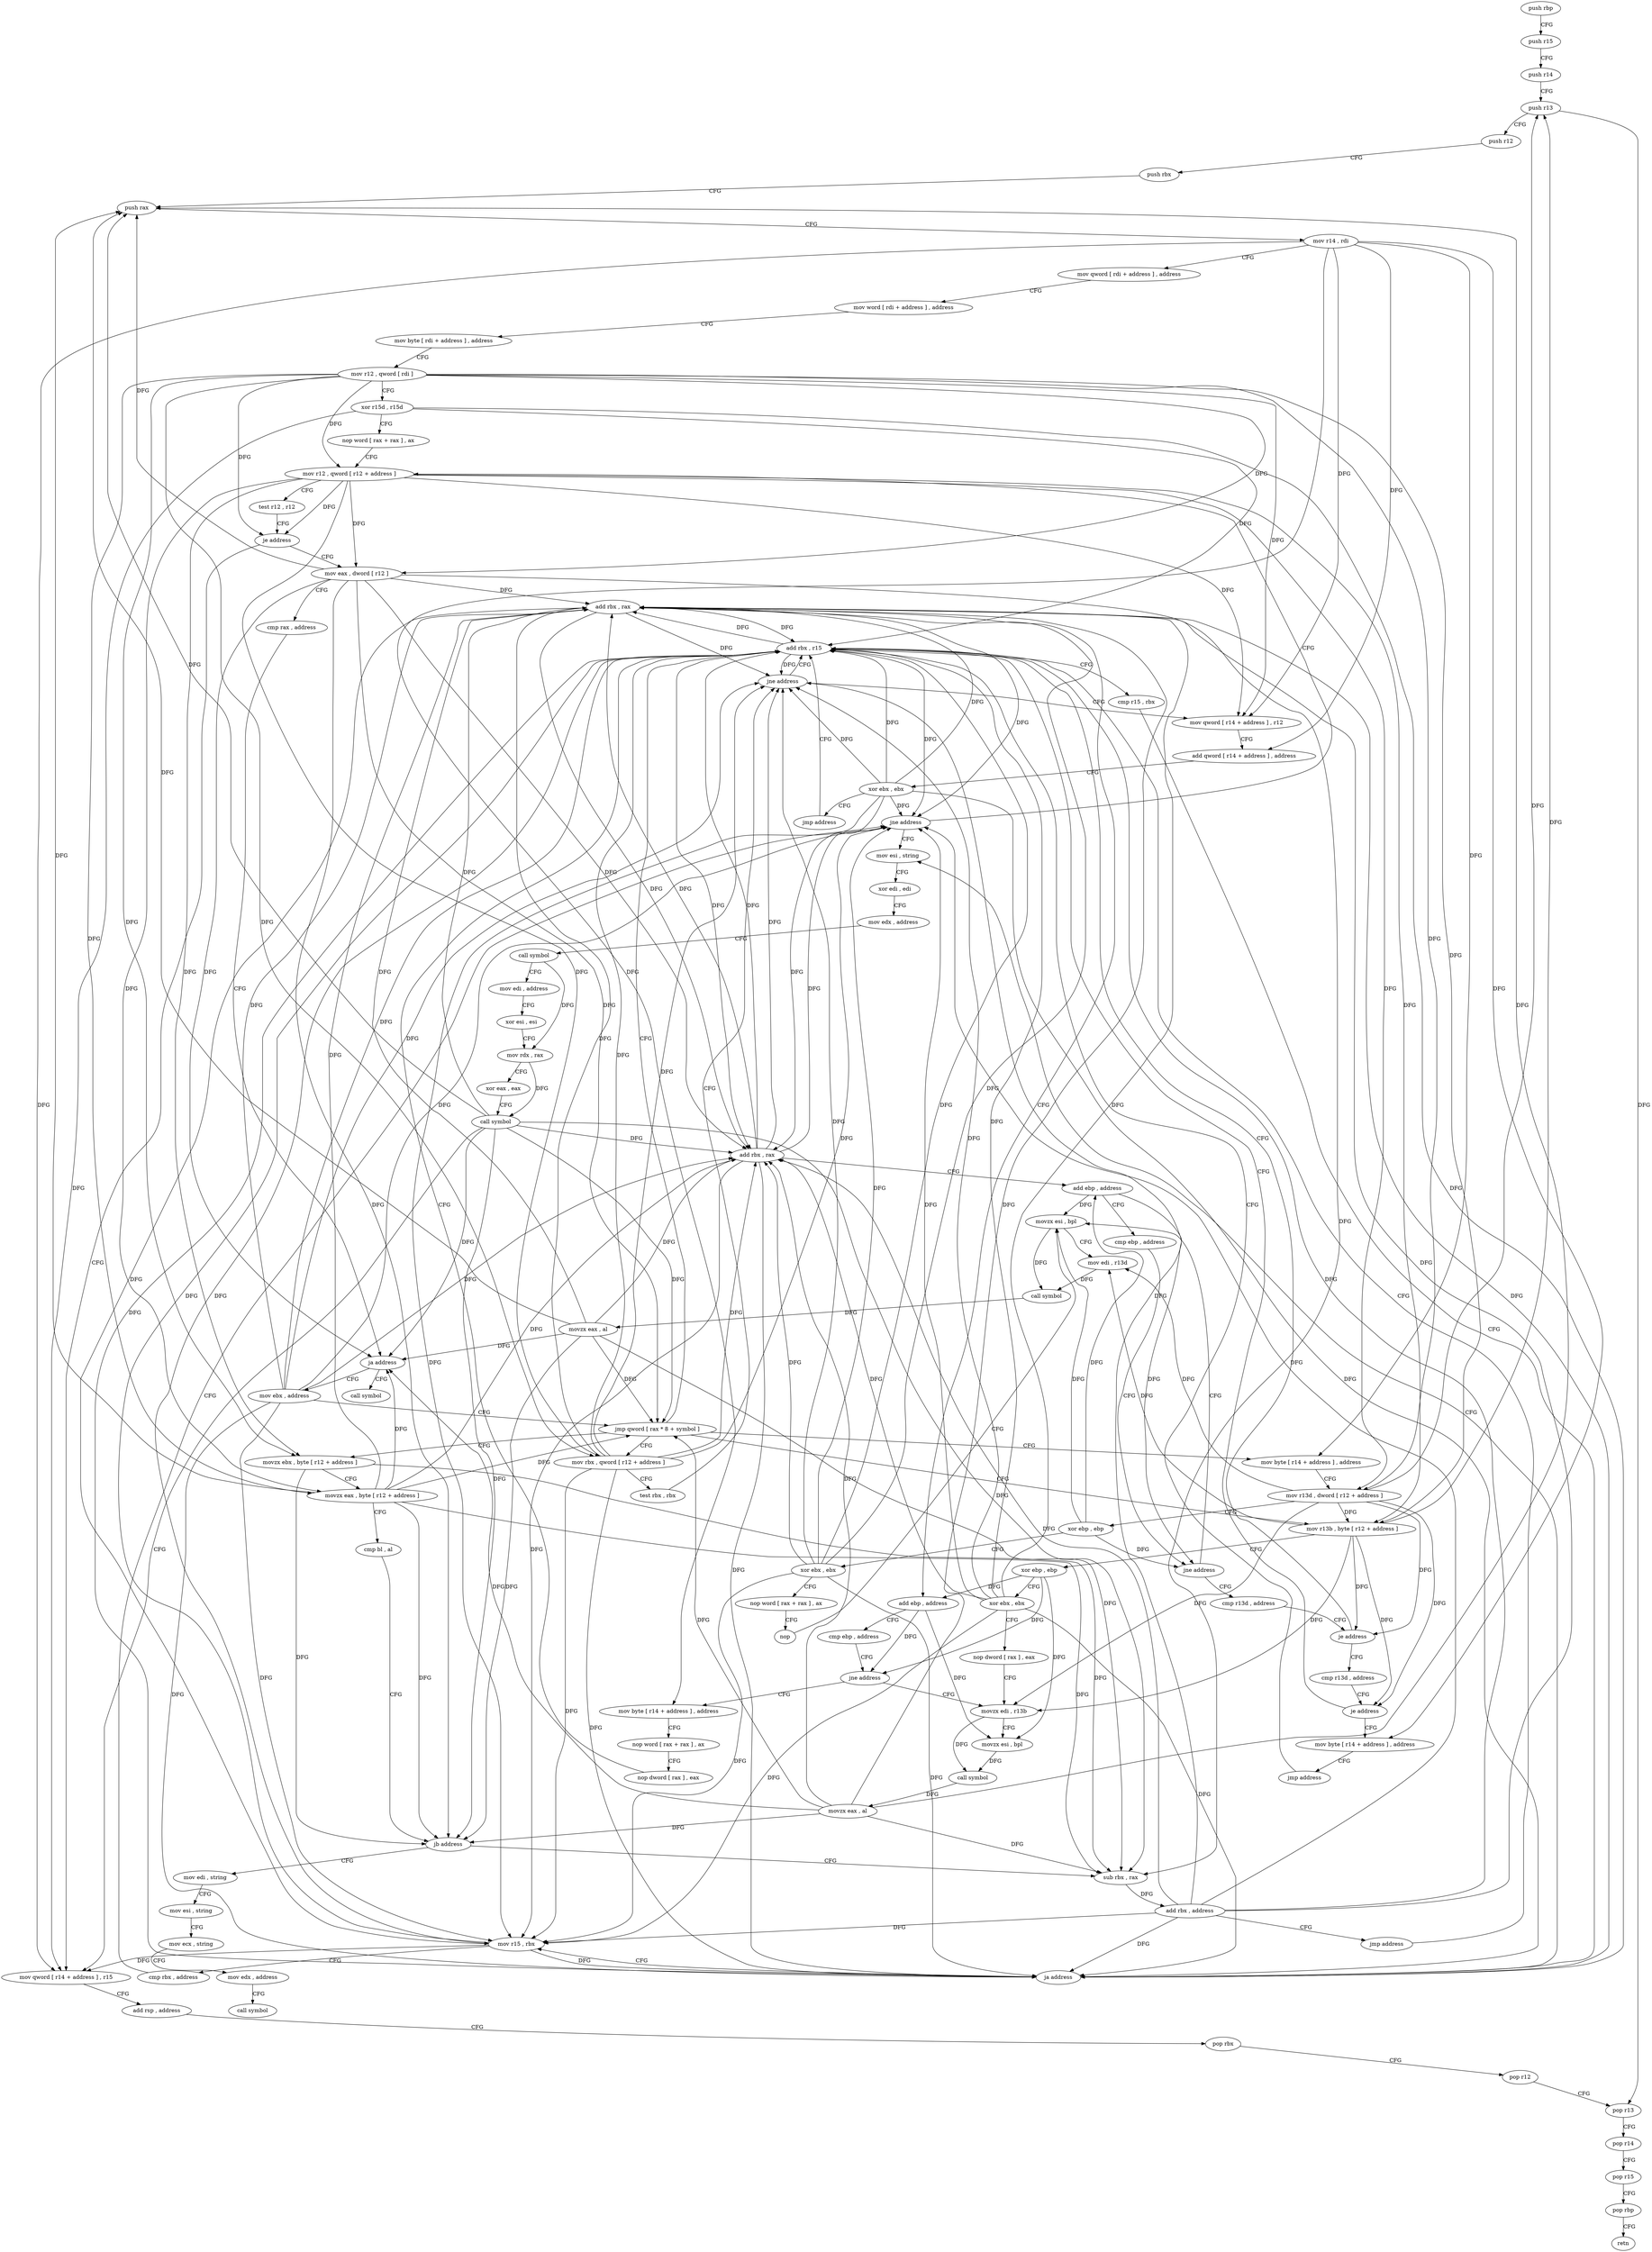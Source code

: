 digraph "func" {
"4208240" [label = "push rbp" ]
"4208241" [label = "push r15" ]
"4208243" [label = "push r14" ]
"4208245" [label = "push r13" ]
"4208247" [label = "push r12" ]
"4208249" [label = "push rbx" ]
"4208250" [label = "push rax" ]
"4208251" [label = "mov r14 , rdi" ]
"4208254" [label = "mov qword [ rdi + address ] , address" ]
"4208262" [label = "mov word [ rdi + address ] , address" ]
"4208268" [label = "mov byte [ rdi + address ] , address" ]
"4208272" [label = "mov r12 , qword [ rdi ]" ]
"4208275" [label = "xor r15d , r15d" ]
"4208278" [label = "nop word [ rax + rax ] , ax" ]
"4208288" [label = "mov r12 , qword [ r12 + address ]" ]
"4208583" [label = "mov qword [ r14 + address ] , r15" ]
"4208587" [label = "add rsp , address" ]
"4208591" [label = "pop rbx" ]
"4208592" [label = "pop r12" ]
"4208594" [label = "pop r13" ]
"4208596" [label = "pop r14" ]
"4208598" [label = "pop r15" ]
"4208600" [label = "pop rbp" ]
"4208601" [label = "retn" ]
"4208302" [label = "mov eax , dword [ r12 ]" ]
"4208306" [label = "cmp rax , address" ]
"4208310" [label = "ja address" ]
"4208602" [label = "call symbol" ]
"4208316" [label = "mov ebx , address" ]
"4208321" [label = "jmp qword [ rax * 8 + symbol ]" ]
"4208328" [label = "movzx ebx , byte [ r12 + address ]" ]
"4208360" [label = "mov rbx , qword [ r12 + address ]" ]
"4208390" [label = "mov byte [ r14 + address ] , address" ]
"4208464" [label = "mov r13b , byte [ r12 + address ]" ]
"4208528" [label = "add rbx , r15" ]
"4208334" [label = "movzx eax , byte [ r12 + address ]" ]
"4208340" [label = "cmp bl , al" ]
"4208342" [label = "jb address" ]
"4208607" [label = "mov edi , string" ]
"4208348" [label = "sub rbx , rax" ]
"4208365" [label = "test rbx , rbx" ]
"4208368" [label = "jne address" ]
"4208374" [label = "mov qword [ r14 + address ] , r12" ]
"4208395" [label = "mov r13d , dword [ r12 + address ]" ]
"4208400" [label = "xor ebp , ebp" ]
"4208402" [label = "xor ebx , ebx" ]
"4208404" [label = "nop word [ rax + rax ] , ax" ]
"4208414" [label = "nop" ]
"4208416" [label = "movzx esi , bpl" ]
"4208469" [label = "xor ebp , ebp" ]
"4208471" [label = "xor ebx , ebx" ]
"4208473" [label = "nop dword [ rax ] , eax" ]
"4208480" [label = "movzx edi , r13b" ]
"4208531" [label = "cmp r15 , rbx" ]
"4208534" [label = "ja address" ]
"4208549" [label = "mov esi , string" ]
"4208536" [label = "mov r15 , rbx" ]
"4208612" [label = "mov esi , string" ]
"4208617" [label = "mov ecx , string" ]
"4208622" [label = "mov edx , address" ]
"4208627" [label = "call symbol" ]
"4208351" [label = "add rbx , address" ]
"4208355" [label = "jmp address" ]
"4208378" [label = "add qword [ r14 + address ] , address" ]
"4208383" [label = "xor ebx , ebx" ]
"4208385" [label = "jmp address" ]
"4208420" [label = "mov edi , r13d" ]
"4208423" [label = "call symbol" ]
"4208428" [label = "movzx eax , al" ]
"4208431" [label = "add rbx , rax" ]
"4208434" [label = "add ebp , address" ]
"4208437" [label = "cmp ebp , address" ]
"4208443" [label = "jne address" ]
"4208445" [label = "cmp r13d , address" ]
"4208449" [label = "je address" ]
"4208451" [label = "cmp r13d , address" ]
"4208484" [label = "movzx esi , bpl" ]
"4208488" [label = "call symbol" ]
"4208493" [label = "movzx eax , al" ]
"4208496" [label = "add rbx , rax" ]
"4208499" [label = "add ebp , address" ]
"4208502" [label = "cmp ebp , address" ]
"4208508" [label = "jne address" ]
"4208510" [label = "mov byte [ r14 + address ] , address" ]
"4208515" [label = "nop word [ rax + rax ] , ax" ]
"4208525" [label = "nop dword [ rax ] , eax" ]
"4208554" [label = "xor edi , edi" ]
"4208556" [label = "mov edx , address" ]
"4208561" [label = "call symbol" ]
"4208566" [label = "mov edi , address" ]
"4208571" [label = "xor esi , esi" ]
"4208573" [label = "mov rdx , rax" ]
"4208576" [label = "xor eax , eax" ]
"4208578" [label = "call symbol" ]
"4208539" [label = "cmp rbx , address" ]
"4208543" [label = "jne address" ]
"4208455" [label = "je address" ]
"4208457" [label = "mov byte [ r14 + address ] , address" ]
"4208293" [label = "test r12 , r12" ]
"4208296" [label = "je address" ]
"4208462" [label = "jmp address" ]
"4208240" -> "4208241" [ label = "CFG" ]
"4208241" -> "4208243" [ label = "CFG" ]
"4208243" -> "4208245" [ label = "CFG" ]
"4208245" -> "4208247" [ label = "CFG" ]
"4208245" -> "4208594" [ label = "DFG" ]
"4208247" -> "4208249" [ label = "CFG" ]
"4208249" -> "4208250" [ label = "CFG" ]
"4208250" -> "4208251" [ label = "CFG" ]
"4208251" -> "4208254" [ label = "CFG" ]
"4208251" -> "4208583" [ label = "DFG" ]
"4208251" -> "4208390" [ label = "DFG" ]
"4208251" -> "4208374" [ label = "DFG" ]
"4208251" -> "4208378" [ label = "DFG" ]
"4208251" -> "4208510" [ label = "DFG" ]
"4208251" -> "4208457" [ label = "DFG" ]
"4208254" -> "4208262" [ label = "CFG" ]
"4208262" -> "4208268" [ label = "CFG" ]
"4208268" -> "4208272" [ label = "CFG" ]
"4208272" -> "4208275" [ label = "CFG" ]
"4208272" -> "4208288" [ label = "DFG" ]
"4208272" -> "4208296" [ label = "DFG" ]
"4208272" -> "4208302" [ label = "DFG" ]
"4208272" -> "4208328" [ label = "DFG" ]
"4208272" -> "4208334" [ label = "DFG" ]
"4208272" -> "4208360" [ label = "DFG" ]
"4208272" -> "4208395" [ label = "DFG" ]
"4208272" -> "4208464" [ label = "DFG" ]
"4208272" -> "4208374" [ label = "DFG" ]
"4208275" -> "4208278" [ label = "CFG" ]
"4208275" -> "4208583" [ label = "DFG" ]
"4208275" -> "4208528" [ label = "DFG" ]
"4208275" -> "4208534" [ label = "DFG" ]
"4208278" -> "4208288" [ label = "CFG" ]
"4208288" -> "4208293" [ label = "CFG" ]
"4208288" -> "4208296" [ label = "DFG" ]
"4208288" -> "4208302" [ label = "DFG" ]
"4208288" -> "4208328" [ label = "DFG" ]
"4208288" -> "4208334" [ label = "DFG" ]
"4208288" -> "4208360" [ label = "DFG" ]
"4208288" -> "4208395" [ label = "DFG" ]
"4208288" -> "4208464" [ label = "DFG" ]
"4208288" -> "4208374" [ label = "DFG" ]
"4208583" -> "4208587" [ label = "CFG" ]
"4208587" -> "4208591" [ label = "CFG" ]
"4208591" -> "4208592" [ label = "CFG" ]
"4208592" -> "4208594" [ label = "CFG" ]
"4208594" -> "4208596" [ label = "CFG" ]
"4208596" -> "4208598" [ label = "CFG" ]
"4208598" -> "4208600" [ label = "CFG" ]
"4208600" -> "4208601" [ label = "CFG" ]
"4208302" -> "4208306" [ label = "CFG" ]
"4208302" -> "4208250" [ label = "DFG" ]
"4208302" -> "4208310" [ label = "DFG" ]
"4208302" -> "4208321" [ label = "DFG" ]
"4208302" -> "4208342" [ label = "DFG" ]
"4208302" -> "4208348" [ label = "DFG" ]
"4208302" -> "4208431" [ label = "DFG" ]
"4208302" -> "4208496" [ label = "DFG" ]
"4208306" -> "4208310" [ label = "CFG" ]
"4208310" -> "4208602" [ label = "CFG" ]
"4208310" -> "4208316" [ label = "CFG" ]
"4208316" -> "4208321" [ label = "CFG" ]
"4208316" -> "4208368" [ label = "DFG" ]
"4208316" -> "4208528" [ label = "DFG" ]
"4208316" -> "4208534" [ label = "DFG" ]
"4208316" -> "4208431" [ label = "DFG" ]
"4208316" -> "4208496" [ label = "DFG" ]
"4208316" -> "4208536" [ label = "DFG" ]
"4208316" -> "4208543" [ label = "DFG" ]
"4208321" -> "4208328" [ label = "CFG" ]
"4208321" -> "4208360" [ label = "CFG" ]
"4208321" -> "4208390" [ label = "CFG" ]
"4208321" -> "4208464" [ label = "CFG" ]
"4208321" -> "4208528" [ label = "CFG" ]
"4208328" -> "4208334" [ label = "CFG" ]
"4208328" -> "4208342" [ label = "DFG" ]
"4208328" -> "4208348" [ label = "DFG" ]
"4208360" -> "4208365" [ label = "CFG" ]
"4208360" -> "4208368" [ label = "DFG" ]
"4208360" -> "4208528" [ label = "DFG" ]
"4208360" -> "4208534" [ label = "DFG" ]
"4208360" -> "4208431" [ label = "DFG" ]
"4208360" -> "4208496" [ label = "DFG" ]
"4208360" -> "4208536" [ label = "DFG" ]
"4208360" -> "4208543" [ label = "DFG" ]
"4208390" -> "4208395" [ label = "CFG" ]
"4208464" -> "4208469" [ label = "CFG" ]
"4208464" -> "4208245" [ label = "DFG" ]
"4208464" -> "4208420" [ label = "DFG" ]
"4208464" -> "4208480" [ label = "DFG" ]
"4208464" -> "4208449" [ label = "DFG" ]
"4208464" -> "4208455" [ label = "DFG" ]
"4208528" -> "4208531" [ label = "CFG" ]
"4208528" -> "4208368" [ label = "DFG" ]
"4208528" -> "4208534" [ label = "DFG" ]
"4208528" -> "4208431" [ label = "DFG" ]
"4208528" -> "4208496" [ label = "DFG" ]
"4208528" -> "4208536" [ label = "DFG" ]
"4208528" -> "4208543" [ label = "DFG" ]
"4208334" -> "4208340" [ label = "CFG" ]
"4208334" -> "4208250" [ label = "DFG" ]
"4208334" -> "4208310" [ label = "DFG" ]
"4208334" -> "4208321" [ label = "DFG" ]
"4208334" -> "4208342" [ label = "DFG" ]
"4208334" -> "4208348" [ label = "DFG" ]
"4208334" -> "4208431" [ label = "DFG" ]
"4208334" -> "4208496" [ label = "DFG" ]
"4208340" -> "4208342" [ label = "CFG" ]
"4208342" -> "4208607" [ label = "CFG" ]
"4208342" -> "4208348" [ label = "CFG" ]
"4208607" -> "4208612" [ label = "CFG" ]
"4208348" -> "4208351" [ label = "DFG" ]
"4208365" -> "4208368" [ label = "CFG" ]
"4208368" -> "4208528" [ label = "CFG" ]
"4208368" -> "4208374" [ label = "CFG" ]
"4208374" -> "4208378" [ label = "CFG" ]
"4208395" -> "4208400" [ label = "CFG" ]
"4208395" -> "4208245" [ label = "DFG" ]
"4208395" -> "4208464" [ label = "DFG" ]
"4208395" -> "4208420" [ label = "DFG" ]
"4208395" -> "4208480" [ label = "DFG" ]
"4208395" -> "4208449" [ label = "DFG" ]
"4208395" -> "4208455" [ label = "DFG" ]
"4208400" -> "4208402" [ label = "CFG" ]
"4208400" -> "4208416" [ label = "DFG" ]
"4208400" -> "4208434" [ label = "DFG" ]
"4208400" -> "4208443" [ label = "DFG" ]
"4208402" -> "4208404" [ label = "CFG" ]
"4208402" -> "4208368" [ label = "DFG" ]
"4208402" -> "4208528" [ label = "DFG" ]
"4208402" -> "4208534" [ label = "DFG" ]
"4208402" -> "4208431" [ label = "DFG" ]
"4208402" -> "4208496" [ label = "DFG" ]
"4208402" -> "4208536" [ label = "DFG" ]
"4208402" -> "4208543" [ label = "DFG" ]
"4208404" -> "4208414" [ label = "CFG" ]
"4208414" -> "4208416" [ label = "CFG" ]
"4208416" -> "4208420" [ label = "CFG" ]
"4208416" -> "4208423" [ label = "DFG" ]
"4208469" -> "4208471" [ label = "CFG" ]
"4208469" -> "4208484" [ label = "DFG" ]
"4208469" -> "4208499" [ label = "DFG" ]
"4208469" -> "4208508" [ label = "DFG" ]
"4208471" -> "4208473" [ label = "CFG" ]
"4208471" -> "4208368" [ label = "DFG" ]
"4208471" -> "4208528" [ label = "DFG" ]
"4208471" -> "4208534" [ label = "DFG" ]
"4208471" -> "4208431" [ label = "DFG" ]
"4208471" -> "4208496" [ label = "DFG" ]
"4208471" -> "4208536" [ label = "DFG" ]
"4208471" -> "4208543" [ label = "DFG" ]
"4208473" -> "4208480" [ label = "CFG" ]
"4208480" -> "4208484" [ label = "CFG" ]
"4208480" -> "4208488" [ label = "DFG" ]
"4208531" -> "4208534" [ label = "CFG" ]
"4208534" -> "4208549" [ label = "CFG" ]
"4208534" -> "4208536" [ label = "CFG" ]
"4208549" -> "4208554" [ label = "CFG" ]
"4208536" -> "4208539" [ label = "CFG" ]
"4208536" -> "4208583" [ label = "DFG" ]
"4208536" -> "4208528" [ label = "DFG" ]
"4208536" -> "4208534" [ label = "DFG" ]
"4208612" -> "4208617" [ label = "CFG" ]
"4208617" -> "4208622" [ label = "CFG" ]
"4208622" -> "4208627" [ label = "CFG" ]
"4208351" -> "4208355" [ label = "CFG" ]
"4208351" -> "4208368" [ label = "DFG" ]
"4208351" -> "4208534" [ label = "DFG" ]
"4208351" -> "4208528" [ label = "DFG" ]
"4208351" -> "4208431" [ label = "DFG" ]
"4208351" -> "4208496" [ label = "DFG" ]
"4208351" -> "4208536" [ label = "DFG" ]
"4208351" -> "4208543" [ label = "DFG" ]
"4208355" -> "4208528" [ label = "CFG" ]
"4208378" -> "4208383" [ label = "CFG" ]
"4208383" -> "4208385" [ label = "CFG" ]
"4208383" -> "4208368" [ label = "DFG" ]
"4208383" -> "4208534" [ label = "DFG" ]
"4208383" -> "4208528" [ label = "DFG" ]
"4208383" -> "4208431" [ label = "DFG" ]
"4208383" -> "4208496" [ label = "DFG" ]
"4208383" -> "4208536" [ label = "DFG" ]
"4208383" -> "4208543" [ label = "DFG" ]
"4208385" -> "4208528" [ label = "CFG" ]
"4208420" -> "4208423" [ label = "DFG" ]
"4208423" -> "4208428" [ label = "DFG" ]
"4208428" -> "4208431" [ label = "DFG" ]
"4208428" -> "4208250" [ label = "DFG" ]
"4208428" -> "4208310" [ label = "DFG" ]
"4208428" -> "4208321" [ label = "DFG" ]
"4208428" -> "4208342" [ label = "DFG" ]
"4208428" -> "4208348" [ label = "DFG" ]
"4208428" -> "4208496" [ label = "DFG" ]
"4208431" -> "4208434" [ label = "CFG" ]
"4208431" -> "4208368" [ label = "DFG" ]
"4208431" -> "4208534" [ label = "DFG" ]
"4208431" -> "4208528" [ label = "DFG" ]
"4208431" -> "4208496" [ label = "DFG" ]
"4208431" -> "4208536" [ label = "DFG" ]
"4208431" -> "4208543" [ label = "DFG" ]
"4208434" -> "4208437" [ label = "CFG" ]
"4208434" -> "4208416" [ label = "DFG" ]
"4208434" -> "4208443" [ label = "DFG" ]
"4208437" -> "4208443" [ label = "CFG" ]
"4208443" -> "4208416" [ label = "CFG" ]
"4208443" -> "4208445" [ label = "CFG" ]
"4208445" -> "4208449" [ label = "CFG" ]
"4208449" -> "4208528" [ label = "CFG" ]
"4208449" -> "4208451" [ label = "CFG" ]
"4208451" -> "4208455" [ label = "CFG" ]
"4208484" -> "4208488" [ label = "DFG" ]
"4208488" -> "4208493" [ label = "DFG" ]
"4208493" -> "4208496" [ label = "DFG" ]
"4208493" -> "4208250" [ label = "DFG" ]
"4208493" -> "4208310" [ label = "DFG" ]
"4208493" -> "4208321" [ label = "DFG" ]
"4208493" -> "4208342" [ label = "DFG" ]
"4208493" -> "4208348" [ label = "DFG" ]
"4208493" -> "4208431" [ label = "DFG" ]
"4208496" -> "4208499" [ label = "CFG" ]
"4208496" -> "4208368" [ label = "DFG" ]
"4208496" -> "4208534" [ label = "DFG" ]
"4208496" -> "4208528" [ label = "DFG" ]
"4208496" -> "4208431" [ label = "DFG" ]
"4208496" -> "4208536" [ label = "DFG" ]
"4208496" -> "4208543" [ label = "DFG" ]
"4208499" -> "4208502" [ label = "CFG" ]
"4208499" -> "4208484" [ label = "DFG" ]
"4208499" -> "4208508" [ label = "DFG" ]
"4208502" -> "4208508" [ label = "CFG" ]
"4208508" -> "4208480" [ label = "CFG" ]
"4208508" -> "4208510" [ label = "CFG" ]
"4208510" -> "4208515" [ label = "CFG" ]
"4208515" -> "4208525" [ label = "CFG" ]
"4208525" -> "4208528" [ label = "CFG" ]
"4208554" -> "4208556" [ label = "CFG" ]
"4208556" -> "4208561" [ label = "CFG" ]
"4208561" -> "4208566" [ label = "CFG" ]
"4208561" -> "4208573" [ label = "DFG" ]
"4208566" -> "4208571" [ label = "CFG" ]
"4208571" -> "4208573" [ label = "CFG" ]
"4208573" -> "4208576" [ label = "CFG" ]
"4208573" -> "4208578" [ label = "DFG" ]
"4208576" -> "4208578" [ label = "CFG" ]
"4208578" -> "4208583" [ label = "CFG" ]
"4208578" -> "4208250" [ label = "DFG" ]
"4208578" -> "4208310" [ label = "DFG" ]
"4208578" -> "4208321" [ label = "DFG" ]
"4208578" -> "4208342" [ label = "DFG" ]
"4208578" -> "4208348" [ label = "DFG" ]
"4208578" -> "4208431" [ label = "DFG" ]
"4208578" -> "4208496" [ label = "DFG" ]
"4208539" -> "4208543" [ label = "CFG" ]
"4208543" -> "4208288" [ label = "CFG" ]
"4208543" -> "4208549" [ label = "CFG" ]
"4208455" -> "4208528" [ label = "CFG" ]
"4208455" -> "4208457" [ label = "CFG" ]
"4208457" -> "4208462" [ label = "CFG" ]
"4208293" -> "4208296" [ label = "CFG" ]
"4208296" -> "4208583" [ label = "CFG" ]
"4208296" -> "4208302" [ label = "CFG" ]
"4208462" -> "4208528" [ label = "CFG" ]
}
